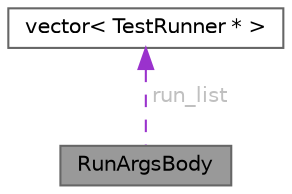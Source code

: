 digraph "RunArgsBody"
{
 // LATEX_PDF_SIZE
  bgcolor="transparent";
  edge [fontname=Helvetica,fontsize=10,labelfontname=Helvetica,labelfontsize=10];
  node [fontname=Helvetica,fontsize=10,shape=box,height=0.2,width=0.4];
  Node1 [id="Node000001",label="RunArgsBody",height=0.2,width=0.4,color="gray40", fillcolor="grey60", style="filled", fontcolor="black",tooltip=" "];
  Node2 -> Node1 [id="edge1_Node000001_Node000002",dir="back",color="darkorchid3",style="dashed",tooltip=" ",label=" run_list",fontcolor="grey" ];
  Node2 [id="Node000002",label="vector\< TestRunner * \>",height=0.2,width=0.4,color="gray40", fillcolor="white", style="filled",URL="$structvector.html",tooltip=" "];
}
